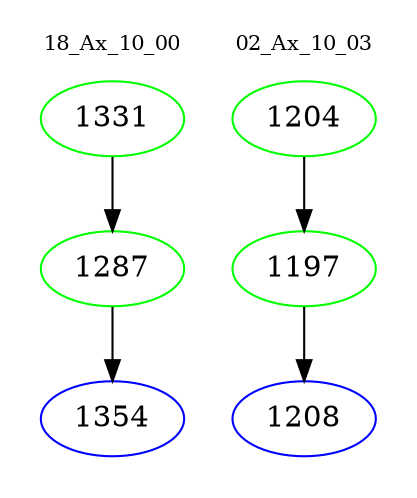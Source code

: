 digraph{
subgraph cluster_0 {
color = white
label = "18_Ax_10_00";
fontsize=10;
T0_1331 [label="1331", color="green"]
T0_1331 -> T0_1287 [color="black"]
T0_1287 [label="1287", color="green"]
T0_1287 -> T0_1354 [color="black"]
T0_1354 [label="1354", color="blue"]
}
subgraph cluster_1 {
color = white
label = "02_Ax_10_03";
fontsize=10;
T1_1204 [label="1204", color="green"]
T1_1204 -> T1_1197 [color="black"]
T1_1197 [label="1197", color="green"]
T1_1197 -> T1_1208 [color="black"]
T1_1208 [label="1208", color="blue"]
}
}
